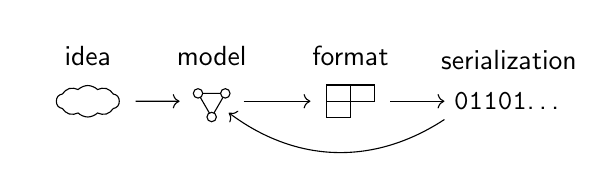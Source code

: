 \usetikzlibrary{shapes}
\usetikzlibrary{positioning}
\begin{tikzpicture}[font=\sffamily,node distance=4mm,label distance=1.25mm]
\matrix[column sep=6mm] {
  \node[draw,cloud,cloud puffs=10,cloud ignores aspect,cloud puff arc=90,
        minimum width=8mm,minimum height=4mm,label=idea] (idea) {};
&
 \node[ellipse,minimum width=6mm,label=model,minimum height=4mm] (model) {};
 \draw (30:2mm) -- (-90:2mm) -- (150:2mm) -- cycle;
 \draw [draw,fill=white]  (-90:2mm) circle (.6mm);
 \draw [draw,fill=white] (30:2mm) circle (.6mm);
 \draw [draw,fill=white] (150:2mm) circle (.6mm);
&
 \node[rectangle,minimum width=6mm,minimum height=4mm,label=format] (schema) {};
 \draw (schema.north west) rectangle (schema.center);
 \draw (schema.north) rectangle (schema.east);
 \draw (schema.west) rectangle (schema.south);
&
 \node[rectangle,minimum height=4mm] (data) {\texttt{01101}\ldots}; \\
};
\node[above=0.5mm of data] {serialization};
\draw[->,shorten >=1mm,shorten <=2mm] (idea) to (model);
\draw[->,shorten >=2mm,shorten <=1mm] (model) to (schema);
\draw[->,shorten >=0mm,shorten <=2mm] (schema) to (data);
\draw[<-,bend angle=35, bend right] (model.south east) to (data.south west);
\end{tikzpicture}
